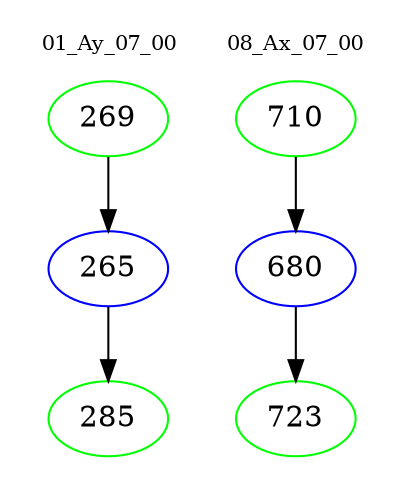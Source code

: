 digraph{
subgraph cluster_0 {
color = white
label = "01_Ay_07_00";
fontsize=10;
T0_269 [label="269", color="green"]
T0_269 -> T0_265 [color="black"]
T0_265 [label="265", color="blue"]
T0_265 -> T0_285 [color="black"]
T0_285 [label="285", color="green"]
}
subgraph cluster_1 {
color = white
label = "08_Ax_07_00";
fontsize=10;
T1_710 [label="710", color="green"]
T1_710 -> T1_680 [color="black"]
T1_680 [label="680", color="blue"]
T1_680 -> T1_723 [color="black"]
T1_723 [label="723", color="green"]
}
}
